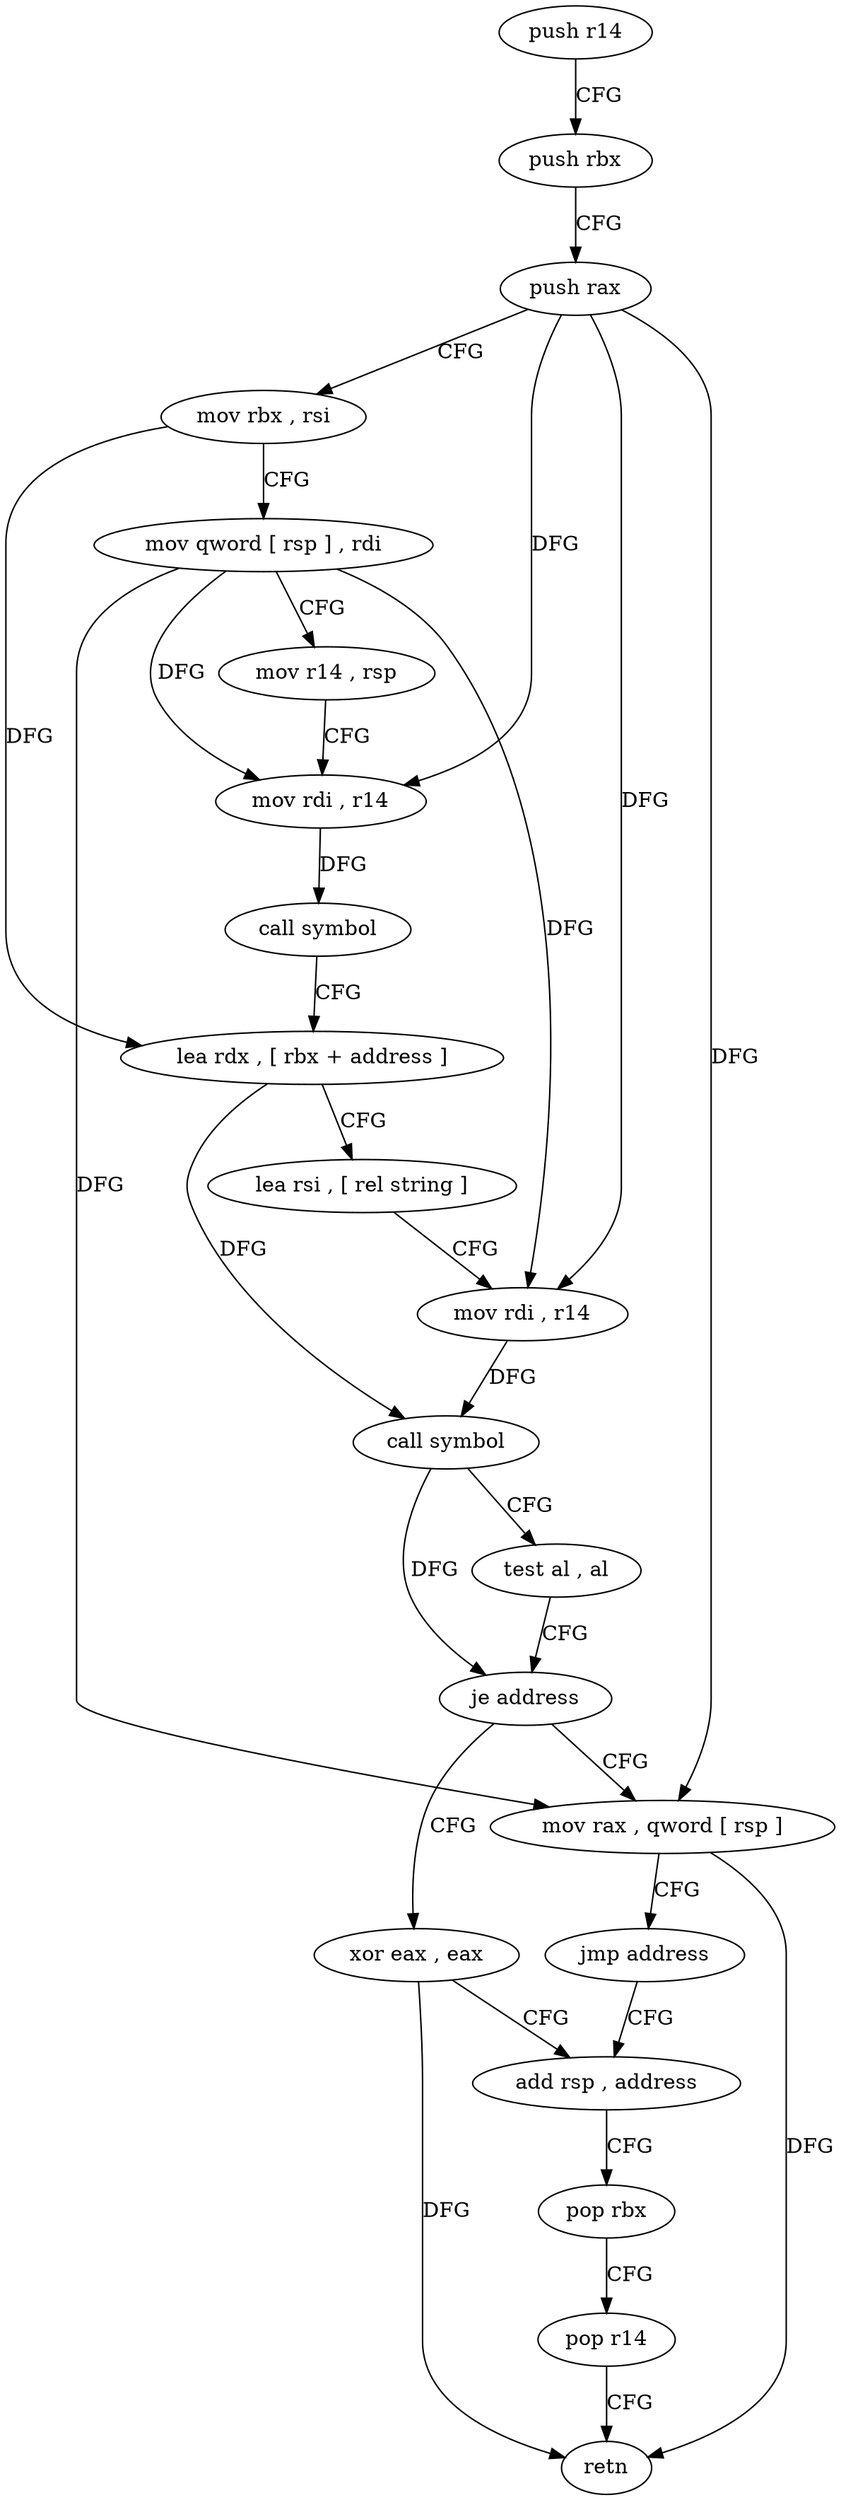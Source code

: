 digraph "func" {
"141024" [label = "push r14" ]
"141026" [label = "push rbx" ]
"141027" [label = "push rax" ]
"141028" [label = "mov rbx , rsi" ]
"141031" [label = "mov qword [ rsp ] , rdi" ]
"141035" [label = "mov r14 , rsp" ]
"141038" [label = "mov rdi , r14" ]
"141041" [label = "call symbol" ]
"141046" [label = "lea rdx , [ rbx + address ]" ]
"141050" [label = "lea rsi , [ rel string ]" ]
"141057" [label = "mov rdi , r14" ]
"141060" [label = "call symbol" ]
"141065" [label = "test al , al" ]
"141067" [label = "je address" ]
"141075" [label = "xor eax , eax" ]
"141069" [label = "mov rax , qword [ rsp ]" ]
"141077" [label = "add rsp , address" ]
"141073" [label = "jmp address" ]
"141081" [label = "pop rbx" ]
"141082" [label = "pop r14" ]
"141084" [label = "retn" ]
"141024" -> "141026" [ label = "CFG" ]
"141026" -> "141027" [ label = "CFG" ]
"141027" -> "141028" [ label = "CFG" ]
"141027" -> "141069" [ label = "DFG" ]
"141027" -> "141038" [ label = "DFG" ]
"141027" -> "141057" [ label = "DFG" ]
"141028" -> "141031" [ label = "CFG" ]
"141028" -> "141046" [ label = "DFG" ]
"141031" -> "141035" [ label = "CFG" ]
"141031" -> "141069" [ label = "DFG" ]
"141031" -> "141038" [ label = "DFG" ]
"141031" -> "141057" [ label = "DFG" ]
"141035" -> "141038" [ label = "CFG" ]
"141038" -> "141041" [ label = "DFG" ]
"141041" -> "141046" [ label = "CFG" ]
"141046" -> "141050" [ label = "CFG" ]
"141046" -> "141060" [ label = "DFG" ]
"141050" -> "141057" [ label = "CFG" ]
"141057" -> "141060" [ label = "DFG" ]
"141060" -> "141065" [ label = "CFG" ]
"141060" -> "141067" [ label = "DFG" ]
"141065" -> "141067" [ label = "CFG" ]
"141067" -> "141075" [ label = "CFG" ]
"141067" -> "141069" [ label = "CFG" ]
"141075" -> "141077" [ label = "CFG" ]
"141075" -> "141084" [ label = "DFG" ]
"141069" -> "141073" [ label = "CFG" ]
"141069" -> "141084" [ label = "DFG" ]
"141077" -> "141081" [ label = "CFG" ]
"141073" -> "141077" [ label = "CFG" ]
"141081" -> "141082" [ label = "CFG" ]
"141082" -> "141084" [ label = "CFG" ]
}
